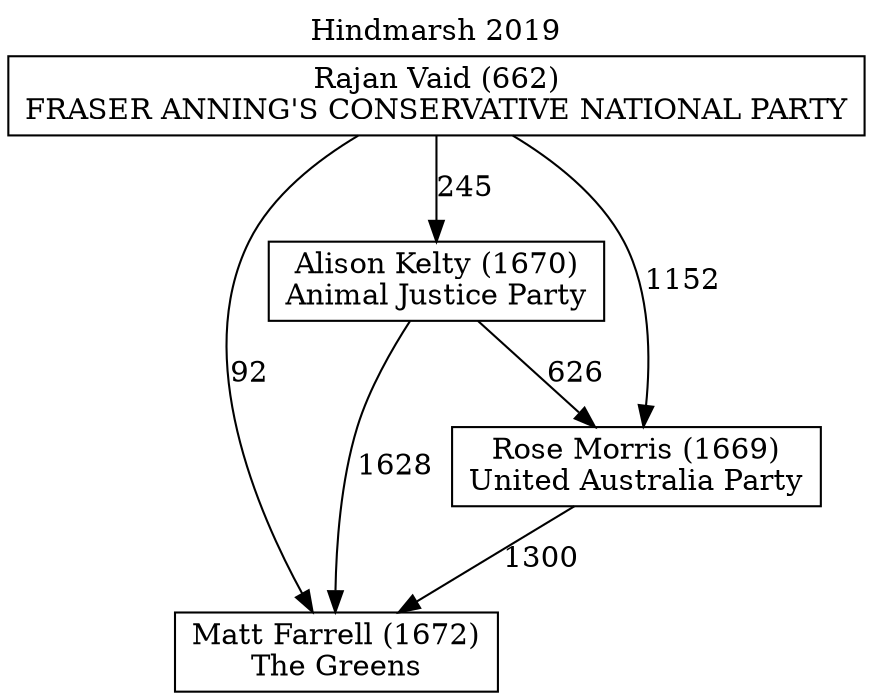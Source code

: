 // House preference flow
digraph "Matt Farrell (1672)_Hindmarsh_2019" {
	graph [label="Hindmarsh 2019" labelloc=t mclimit=10]
	node [shape=box]
	"Alison Kelty (1670)" [label="Alison Kelty (1670)
Animal Justice Party"]
	"Matt Farrell (1672)" [label="Matt Farrell (1672)
The Greens"]
	"Rajan Vaid (662)" [label="Rajan Vaid (662)
FRASER ANNING'S CONSERVATIVE NATIONAL PARTY"]
	"Rose Morris (1669)" [label="Rose Morris (1669)
United Australia Party"]
	"Alison Kelty (1670)" -> "Matt Farrell (1672)" [label=1628]
	"Alison Kelty (1670)" -> "Rose Morris (1669)" [label=626]
	"Rajan Vaid (662)" -> "Alison Kelty (1670)" [label=245]
	"Rajan Vaid (662)" -> "Matt Farrell (1672)" [label=92]
	"Rajan Vaid (662)" -> "Rose Morris (1669)" [label=1152]
	"Rose Morris (1669)" -> "Matt Farrell (1672)" [label=1300]
}
